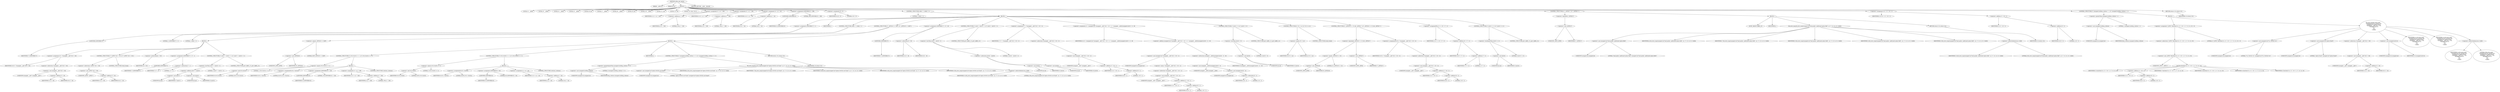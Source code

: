 digraph udhcp_get_option {  
"1000113" [label = "(METHOD,udhcp_get_option)" ]
"1000114" [label = "(PARAM,__int64 a1)" ]
"1000115" [label = "(PARAM,int a2)" ]
"1000116" [label = "(BLOCK,,)" ]
"1000117" [label = "(LOCAL,v2: __int64)" ]
"1000118" [label = "(LOCAL,v3: __int64)" ]
"1000119" [label = "(LOCAL,v4: __int64)" ]
"1000120" [label = "(LOCAL,v5: __int64)" ]
"1000121" [label = "(LOCAL,v6: int)" ]
"1000122" [label = "(LOCAL,v7: __int64)" ]
"1000123" [label = "(LOCAL,v8: __int64)" ]
"1000124" [label = "(LOCAL,v9: int)" ]
"1000125" [label = "(LOCAL,v10: __int64)" ]
"1000126" [label = "(LOCAL,v11: int)" ]
"1000127" [label = "(LOCAL,v12: int)" ]
"1000128" [label = "(LOCAL,v14: char [ 552 ])" ]
"1000129" [label = "(<operator>.assignment,v2 = a1 + 240)" ]
"1000130" [label = "(IDENTIFIER,v2,v2 = a1 + 240)" ]
"1000131" [label = "(<operator>.addition,a1 + 240)" ]
"1000132" [label = "(IDENTIFIER,a1,a1 + 240)" ]
"1000133" [label = "(LITERAL,240,a1 + 240)" ]
"1000134" [label = "(<operator>.assignment,v3 = a1 + 108)" ]
"1000135" [label = "(IDENTIFIER,v3,v3 = a1 + 108)" ]
"1000136" [label = "(<operator>.addition,a1 + 108)" ]
"1000137" [label = "(IDENTIFIER,a1,a1 + 108)" ]
"1000138" [label = "(LITERAL,108,a1 + 108)" ]
"1000139" [label = "(<operator>.assignment,v4 = a1 + 44)" ]
"1000140" [label = "(IDENTIFIER,v4,v4 = a1 + 44)" ]
"1000141" [label = "(<operator>.addition,a1 + 44)" ]
"1000142" [label = "(IDENTIFIER,a1,a1 + 44)" ]
"1000143" [label = "(LITERAL,44,a1 + 44)" ]
"1000144" [label = "(<operator>.assignment,LODWORD(v5) = 388)" ]
"1000145" [label = "(LODWORD,LODWORD(v5))" ]
"1000146" [label = "(IDENTIFIER,v5,LODWORD(v5))" ]
"1000147" [label = "(LITERAL,388,LODWORD(v5) = 388)" ]
"1000148" [label = "(<operator>.assignment,v6 = 0)" ]
"1000149" [label = "(IDENTIFIER,v6,v6 = 0)" ]
"1000150" [label = "(LITERAL,0,v6 = 0)" ]
"1000151" [label = "(CONTROL_STRUCTURE,while ( 1 ),while ( 1 ))" ]
"1000152" [label = "(LITERAL,1,while ( 1 ))" ]
"1000153" [label = "(BLOCK,,)" ]
"1000154" [label = "(<operator>.assignment,LODWORD(v7) = 1)" ]
"1000155" [label = "(LODWORD,LODWORD(v7))" ]
"1000156" [label = "(IDENTIFIER,v7,LODWORD(v7))" ]
"1000157" [label = "(LITERAL,1,LODWORD(v7) = 1)" ]
"1000158" [label = "(IDENTIFIER,L,)" ]
"1000159" [label = "(CONTROL_STRUCTURE,while ( 1 ),while ( 1 ))" ]
"1000160" [label = "(LITERAL,1,while ( 1 ))" ]
"1000161" [label = "(BLOCK,,)" ]
"1000162" [label = "(<operator>.assignment,v9 = *(unsigned __int8 *)(v2 + v8))" ]
"1000163" [label = "(IDENTIFIER,v9,v9 = *(unsigned __int8 *)(v2 + v8))" ]
"1000164" [label = "(<operator>.indirection,*(unsigned __int8 *)(v2 + v8))" ]
"1000165" [label = "(<operator>.cast,(unsigned __int8 *)(v2 + v8))" ]
"1000166" [label = "(UNKNOWN,unsigned __int8 *,unsigned __int8 *)" ]
"1000167" [label = "(<operator>.addition,v2 + v8)" ]
"1000168" [label = "(IDENTIFIER,v2,v2 + v8)" ]
"1000169" [label = "(IDENTIFIER,v8,v2 + v8)" ]
"1000170" [label = "(CONTROL_STRUCTURE,if ( *(_BYTE *)(v2 + v8) ),if ( *(_BYTE *)(v2 + v8) ))" ]
"1000171" [label = "(<operator>.indirection,*(_BYTE *)(v2 + v8))" ]
"1000172" [label = "(<operator>.cast,(_BYTE *)(v2 + v8))" ]
"1000173" [label = "(UNKNOWN,_BYTE *,_BYTE *)" ]
"1000174" [label = "(<operator>.addition,v2 + v8)" ]
"1000175" [label = "(IDENTIFIER,v2,v2 + v8)" ]
"1000176" [label = "(IDENTIFIER,v8,v2 + v8)" ]
"1000177" [label = "(CONTROL_STRUCTURE,break;,break;)" ]
"1000178" [label = "(<operator>.preIncrement,++v8)" ]
"1000179" [label = "(IDENTIFIER,v8,++v8)" ]
"1000180" [label = "(<operator>.assignment,LODWORD(v7) = v7 - 1)" ]
"1000181" [label = "(LODWORD,LODWORD(v7))" ]
"1000182" [label = "(IDENTIFIER,v7,LODWORD(v7))" ]
"1000183" [label = "(<operator>.subtraction,v7 - 1)" ]
"1000184" [label = "(IDENTIFIER,v7,v7 - 1)" ]
"1000185" [label = "(LITERAL,1,v7 - 1)" ]
"1000186" [label = "(CONTROL_STRUCTURE,if ( (int)v7 + (int)v5 < 2 ),if ( (int)v7 + (int)v5 < 2 ))" ]
"1000187" [label = "(<operator>.lessThan,(int)v7 + (int)v5 < 2)" ]
"1000188" [label = "(<operator>.addition,(int)v7 + (int)v5)" ]
"1000189" [label = "(<operator>.cast,(int)v7)" ]
"1000190" [label = "(UNKNOWN,int,int)" ]
"1000191" [label = "(IDENTIFIER,v7,(int)v7)" ]
"1000192" [label = "(<operator>.cast,(int)v5)" ]
"1000193" [label = "(UNKNOWN,int,int)" ]
"1000194" [label = "(IDENTIFIER,v5,(int)v5)" ]
"1000195" [label = "(LITERAL,2,(int)v7 + (int)v5 < 2)" ]
"1000196" [label = "(CONTROL_STRUCTURE,goto LABEL_22;,goto LABEL_22;)" ]
"1000197" [label = "(CONTROL_STRUCTURE,if ( (_BYTE)v9 == 0xFF ),if ( (_BYTE)v9 == 0xFF ))" ]
"1000198" [label = "(<operator>.equals,(_BYTE)v9 == 0xFF)" ]
"1000199" [label = "(<operator>.cast,(_BYTE)v9)" ]
"1000200" [label = "(UNKNOWN,_BYTE,_BYTE)" ]
"1000201" [label = "(IDENTIFIER,v9,(_BYTE)v9)" ]
"1000202" [label = "(LITERAL,0xFF,(_BYTE)v9 == 0xFF)" ]
"1000203" [label = "(BLOCK,,)" ]
"1000204" [label = "(CONTROL_STRUCTURE,if ( (v6 & 0x101) == 1 ),if ( (v6 & 0x101) == 1 ))" ]
"1000205" [label = "(<operator>.equals,(v6 & 0x101) == 1)" ]
"1000206" [label = "(<operator>.and,v6 & 0x101)" ]
"1000207" [label = "(IDENTIFIER,v6,v6 & 0x101)" ]
"1000208" [label = "(LITERAL,0x101,v6 & 0x101)" ]
"1000209" [label = "(LITERAL,1,(v6 & 0x101) == 1)" ]
"1000210" [label = "(BLOCK,,)" ]
"1000211" [label = "(<operators>.assignmentOr,v6 |= 0x101u)" ]
"1000212" [label = "(IDENTIFIER,v6,v6 |= 0x101u)" ]
"1000213" [label = "(LITERAL,0x101u,v6 |= 0x101u)" ]
"1000214" [label = "(<operator>.assignment,LODWORD(v5) = 128)" ]
"1000215" [label = "(LODWORD,LODWORD(v5))" ]
"1000216" [label = "(IDENTIFIER,v5,LODWORD(v5))" ]
"1000217" [label = "(LITERAL,128,LODWORD(v5) = 128)" ]
"1000218" [label = "(<operator>.assignment,v2 = a1 + 108)" ]
"1000219" [label = "(IDENTIFIER,v2,v2 = a1 + 108)" ]
"1000220" [label = "(<operator>.addition,a1 + 108)" ]
"1000221" [label = "(IDENTIFIER,a1,a1 + 108)" ]
"1000222" [label = "(LITERAL,108,a1 + 108)" ]
"1000223" [label = "(CONTROL_STRUCTURE,continue;,continue;)" ]
"1000224" [label = "(CONTROL_STRUCTURE,if ( (v6 & 0x202) == 2 ),if ( (v6 & 0x202) == 2 ))" ]
"1000225" [label = "(<operator>.equals,(v6 & 0x202) == 2)" ]
"1000226" [label = "(<operator>.and,v6 & 0x202)" ]
"1000227" [label = "(IDENTIFIER,v6,v6 & 0x202)" ]
"1000228" [label = "(LITERAL,0x202,v6 & 0x202)" ]
"1000229" [label = "(LITERAL,2,(v6 & 0x202) == 2)" ]
"1000230" [label = "(BLOCK,,)" ]
"1000231" [label = "(<operators>.assignmentOr,v6 |= 0x202u)" ]
"1000232" [label = "(IDENTIFIER,v6,v6 |= 0x202u)" ]
"1000233" [label = "(LITERAL,0x202u,v6 |= 0x202u)" ]
"1000234" [label = "(<operator>.assignment,LODWORD(v5) = 64)" ]
"1000235" [label = "(LODWORD,LODWORD(v5))" ]
"1000236" [label = "(IDENTIFIER,v5,LODWORD(v5))" ]
"1000237" [label = "(LITERAL,64,LODWORD(v5) = 64)" ]
"1000238" [label = "(<operator>.assignment,v2 = a1 + 44)" ]
"1000239" [label = "(IDENTIFIER,v2,v2 = a1 + 44)" ]
"1000240" [label = "(<operator>.addition,a1 + 44)" ]
"1000241" [label = "(IDENTIFIER,a1,a1 + 44)" ]
"1000242" [label = "(LITERAL,44,a1 + 44)" ]
"1000243" [label = "(CONTROL_STRUCTURE,continue;,continue;)" ]
"1000244" [label = "(IDENTIFIER,L,)" ]
"1000245" [label = "(CONTROL_STRUCTURE,if ( (unsigned int)dhcp_verbose >= 3 ),if ( (unsigned int)dhcp_verbose >= 3 ))" ]
"1000246" [label = "(<operator>.greaterEqualsThan,(unsigned int)dhcp_verbose >= 3)" ]
"1000247" [label = "(<operator>.cast,(unsigned int)dhcp_verbose)" ]
"1000248" [label = "(UNKNOWN,unsigned int,unsigned int)" ]
"1000249" [label = "(IDENTIFIER,dhcp_verbose,(unsigned int)dhcp_verbose)" ]
"1000250" [label = "(LITERAL,3,(unsigned int)dhcp_verbose >= 3)" ]
"1000251" [label = "(bb_error_msg,bb_error_msg((unsigned int)\"option 0x%02x not found\", a2, v7, v5, v4, v3, v14[0]))" ]
"1000252" [label = "(<operator>.cast,(unsigned int)\"option 0x%02x not found\")" ]
"1000253" [label = "(UNKNOWN,unsigned int,unsigned int)" ]
"1000254" [label = "(LITERAL,\"option 0x%02x not found\",(unsigned int)\"option 0x%02x not found\")" ]
"1000255" [label = "(IDENTIFIER,a2,bb_error_msg((unsigned int)\"option 0x%02x not found\", a2, v7, v5, v4, v3, v14[0]))" ]
"1000256" [label = "(IDENTIFIER,v7,bb_error_msg((unsigned int)\"option 0x%02x not found\", a2, v7, v5, v4, v3, v14[0]))" ]
"1000257" [label = "(IDENTIFIER,v5,bb_error_msg((unsigned int)\"option 0x%02x not found\", a2, v7, v5, v4, v3, v14[0]))" ]
"1000258" [label = "(IDENTIFIER,v4,bb_error_msg((unsigned int)\"option 0x%02x not found\", a2, v7, v5, v4, v3, v14[0]))" ]
"1000259" [label = "(IDENTIFIER,v3,bb_error_msg((unsigned int)\"option 0x%02x not found\", a2, v7, v5, v4, v3, v14[0]))" ]
"1000260" [label = "(<operator>.indirectIndexAccess,v14[0])" ]
"1000261" [label = "(IDENTIFIER,v14,bb_error_msg((unsigned int)\"option 0x%02x not found\", a2, v7, v5, v4, v3, v14[0]))" ]
"1000262" [label = "(LITERAL,0,bb_error_msg((unsigned int)\"option 0x%02x not found\", a2, v7, v5, v4, v3, v14[0]))" ]
"1000263" [label = "(RETURN,return v10;,return v10;)" ]
"1000264" [label = "(IDENTIFIER,v10,return v10;)" ]
"1000265" [label = "(<operator>.assignment,LODWORD(v7) = v5 - v8)" ]
"1000266" [label = "(LODWORD,LODWORD(v7))" ]
"1000267" [label = "(IDENTIFIER,v7,LODWORD(v7))" ]
"1000268" [label = "(<operator>.subtraction,v5 - v8)" ]
"1000269" [label = "(IDENTIFIER,v5,v5 - v8)" ]
"1000270" [label = "(IDENTIFIER,v8,v5 - v8)" ]
"1000271" [label = "(CONTROL_STRUCTURE,if ( (int)v5 - (int)v8 < 2 ),if ( (int)v5 - (int)v8 < 2 ))" ]
"1000272" [label = "(<operator>.lessThan,(int)v5 - (int)v8 < 2)" ]
"1000273" [label = "(<operator>.subtraction,(int)v5 - (int)v8)" ]
"1000274" [label = "(<operator>.cast,(int)v5)" ]
"1000275" [label = "(UNKNOWN,int,int)" ]
"1000276" [label = "(IDENTIFIER,v5,(int)v5)" ]
"1000277" [label = "(<operator>.cast,(int)v8)" ]
"1000278" [label = "(UNKNOWN,int,int)" ]
"1000279" [label = "(IDENTIFIER,v8,(int)v8)" ]
"1000280" [label = "(LITERAL,2,(int)v5 - (int)v8 < 2)" ]
"1000281" [label = "(CONTROL_STRUCTURE,goto LABEL_22;,goto LABEL_22;)" ]
"1000282" [label = "(<operator>.assignment,v7 = *(unsigned __int8 *)(v2 + v8 + 1))" ]
"1000283" [label = "(IDENTIFIER,v7,v7 = *(unsigned __int8 *)(v2 + v8 + 1))" ]
"1000284" [label = "(<operator>.indirection,*(unsigned __int8 *)(v2 + v8 + 1))" ]
"1000285" [label = "(<operator>.cast,(unsigned __int8 *)(v2 + v8 + 1))" ]
"1000286" [label = "(UNKNOWN,unsigned __int8 *,unsigned __int8 *)" ]
"1000287" [label = "(<operator>.addition,v2 + v8 + 1)" ]
"1000288" [label = "(IDENTIFIER,v2,v2 + v8 + 1)" ]
"1000289" [label = "(<operator>.addition,v8 + 1)" ]
"1000290" [label = "(IDENTIFIER,v8,v8 + 1)" ]
"1000291" [label = "(LITERAL,1,v8 + 1)" ]
"1000292" [label = "(<operator>.assignment,v5 = (unsigned int)-*(unsigned __int8 *)(v2 + v8 + 1) + (unsigned __int64)(unsigned int)(v5 - 2) - v8)" ]
"1000293" [label = "(IDENTIFIER,v5,v5 = (unsigned int)-*(unsigned __int8 *)(v2 + v8 + 1) + (unsigned __int64)(unsigned int)(v5 - 2) - v8)" ]
"1000294" [label = "(<operator>.addition,(unsigned int)-*(unsigned __int8 *)(v2 + v8 + 1) + (unsigned __int64)(unsigned int)(v5 - 2) - v8)" ]
"1000295" [label = "(<operator>.cast,(unsigned int)-*(unsigned __int8 *)(v2 + v8 + 1))" ]
"1000296" [label = "(UNKNOWN,unsigned int,unsigned int)" ]
"1000297" [label = "(<operator>.minus,-*(unsigned __int8 *)(v2 + v8 + 1))" ]
"1000298" [label = "(<operator>.indirection,*(unsigned __int8 *)(v2 + v8 + 1))" ]
"1000299" [label = "(<operator>.cast,(unsigned __int8 *)(v2 + v8 + 1))" ]
"1000300" [label = "(UNKNOWN,unsigned __int8 *,unsigned __int8 *)" ]
"1000301" [label = "(<operator>.addition,v2 + v8 + 1)" ]
"1000302" [label = "(IDENTIFIER,v2,v2 + v8 + 1)" ]
"1000303" [label = "(<operator>.addition,v8 + 1)" ]
"1000304" [label = "(IDENTIFIER,v8,v8 + 1)" ]
"1000305" [label = "(LITERAL,1,v8 + 1)" ]
"1000306" [label = "(<operator>.subtraction,(unsigned __int64)(unsigned int)(v5 - 2) - v8)" ]
"1000307" [label = "(<operator>.cast,(unsigned __int64)(unsigned int)(v5 - 2))" ]
"1000308" [label = "(UNKNOWN,unsigned __int64,unsigned __int64)" ]
"1000309" [label = "(<operator>.cast,(unsigned int)(v5 - 2))" ]
"1000310" [label = "(UNKNOWN,unsigned int,unsigned int)" ]
"1000311" [label = "(<operator>.subtraction,v5 - 2)" ]
"1000312" [label = "(IDENTIFIER,v5,v5 - 2)" ]
"1000313" [label = "(LITERAL,2,v5 - 2)" ]
"1000314" [label = "(IDENTIFIER,v8,(unsigned __int64)(unsigned int)(v5 - 2) - v8)" ]
"1000315" [label = "(CONTROL_STRUCTURE,if ( (int)v5 < 0 ),if ( (int)v5 < 0 ))" ]
"1000316" [label = "(<operator>.lessThan,(int)v5 < 0)" ]
"1000317" [label = "(<operator>.cast,(int)v5)" ]
"1000318" [label = "(UNKNOWN,int,int)" ]
"1000319" [label = "(IDENTIFIER,v5,(int)v5)" ]
"1000320" [label = "(LITERAL,0,(int)v5 < 0)" ]
"1000321" [label = "(CONTROL_STRUCTURE,goto LABEL_22;,goto LABEL_22;)" ]
"1000322" [label = "(CONTROL_STRUCTURE,if ( v9 == a2 ),if ( v9 == a2 ))" ]
"1000323" [label = "(<operator>.equals,v9 == a2)" ]
"1000324" [label = "(IDENTIFIER,v9,v9 == a2)" ]
"1000325" [label = "(IDENTIFIER,a2,v9 == a2)" ]
"1000326" [label = "(CONTROL_STRUCTURE,break;,break;)" ]
"1000327" [label = "(CONTROL_STRUCTURE,if ( (_BYTE)v9 == 52 && (_BYTE)v7 ),if ( (_BYTE)v9 == 52 && (_BYTE)v7 ))" ]
"1000328" [label = "(<operator>.logicalAnd,(_BYTE)v9 == 52 && (_BYTE)v7)" ]
"1000329" [label = "(<operator>.equals,(_BYTE)v9 == 52)" ]
"1000330" [label = "(<operator>.cast,(_BYTE)v9)" ]
"1000331" [label = "(UNKNOWN,_BYTE,_BYTE)" ]
"1000332" [label = "(IDENTIFIER,v9,(_BYTE)v9)" ]
"1000333" [label = "(LITERAL,52,(_BYTE)v9 == 52)" ]
"1000334" [label = "(<operator>.cast,(_BYTE)v7)" ]
"1000335" [label = "(UNKNOWN,_BYTE,_BYTE)" ]
"1000336" [label = "(IDENTIFIER,v7,(_BYTE)v7)" ]
"1000337" [label = "(<operators>.assignmentOr,v6 |= *(unsigned __int8 *)(v2 + v8 + 2))" ]
"1000338" [label = "(IDENTIFIER,v6,v6 |= *(unsigned __int8 *)(v2 + v8 + 2))" ]
"1000339" [label = "(<operator>.indirection,*(unsigned __int8 *)(v2 + v8 + 2))" ]
"1000340" [label = "(<operator>.cast,(unsigned __int8 *)(v2 + v8 + 2))" ]
"1000341" [label = "(UNKNOWN,unsigned __int8 *,unsigned __int8 *)" ]
"1000342" [label = "(<operator>.addition,v2 + v8 + 2)" ]
"1000343" [label = "(IDENTIFIER,v2,v2 + v8 + 2)" ]
"1000344" [label = "(<operator>.addition,v8 + 2)" ]
"1000345" [label = "(IDENTIFIER,v8,v8 + 2)" ]
"1000346" [label = "(LITERAL,2,v8 + 2)" ]
"1000347" [label = "(<operator>.assignmentPlus,v2 += v8 + v7 + 2)" ]
"1000348" [label = "(IDENTIFIER,v2,v2 += v8 + v7 + 2)" ]
"1000349" [label = "(<operator>.addition,v8 + v7 + 2)" ]
"1000350" [label = "(IDENTIFIER,v8,v8 + v7 + 2)" ]
"1000351" [label = "(<operator>.addition,v7 + 2)" ]
"1000352" [label = "(IDENTIFIER,v7,v7 + 2)" ]
"1000353" [label = "(LITERAL,2,v7 + 2)" ]
"1000354" [label = "(CONTROL_STRUCTURE,if ( (int)v5 <= 0 ),if ( (int)v5 <= 0 ))" ]
"1000355" [label = "(<operator>.lessEqualsThan,(int)v5 <= 0)" ]
"1000356" [label = "(<operator>.cast,(int)v5)" ]
"1000357" [label = "(UNKNOWN,int,int)" ]
"1000358" [label = "(IDENTIFIER,v5,(int)v5)" ]
"1000359" [label = "(LITERAL,0,(int)v5 <= 0)" ]
"1000360" [label = "(CONTROL_STRUCTURE,goto LABEL_22;,goto LABEL_22;)" ]
"1000361" [label = "(CONTROL_STRUCTURE,if ( !(_BYTE)v7 ),if ( !(_BYTE)v7 ))" ]
"1000362" [label = "(<operator>.logicalNot,!(_BYTE)v7)" ]
"1000363" [label = "(<operator>.cast,(_BYTE)v7)" ]
"1000364" [label = "(UNKNOWN,_BYTE,_BYTE)" ]
"1000365" [label = "(IDENTIFIER,v7,(_BYTE)v7)" ]
"1000366" [label = "(BLOCK,,)" ]
"1000367" [label = "(JUMP_TARGET,LABEL_22)" ]
"1000368" [label = "(IDENTIFIER,L,)" ]
"1000369" [label = "(bb_error_msg,bb_error_msg((unsigned int)\"bad packet, malformed option field\", a2, v7, v5, v4, v3, v14[0]))" ]
"1000370" [label = "(<operator>.cast,(unsigned int)\"bad packet, malformed option field\")" ]
"1000371" [label = "(UNKNOWN,unsigned int,unsigned int)" ]
"1000372" [label = "(LITERAL,\"bad packet, malformed option field\",(unsigned int)\"bad packet, malformed option field\")" ]
"1000373" [label = "(IDENTIFIER,a2,bb_error_msg((unsigned int)\"bad packet, malformed option field\", a2, v7, v5, v4, v3, v14[0]))" ]
"1000374" [label = "(IDENTIFIER,v7,bb_error_msg((unsigned int)\"bad packet, malformed option field\", a2, v7, v5, v4, v3, v14[0]))" ]
"1000375" [label = "(IDENTIFIER,v5,bb_error_msg((unsigned int)\"bad packet, malformed option field\", a2, v7, v5, v4, v3, v14[0]))" ]
"1000376" [label = "(IDENTIFIER,v4,bb_error_msg((unsigned int)\"bad packet, malformed option field\", a2, v7, v5, v4, v3, v14[0]))" ]
"1000377" [label = "(IDENTIFIER,v3,bb_error_msg((unsigned int)\"bad packet, malformed option field\", a2, v7, v5, v4, v3, v14[0]))" ]
"1000378" [label = "(<operator>.indirectIndexAccess,v14[0])" ]
"1000379" [label = "(IDENTIFIER,v14,bb_error_msg((unsigned int)\"bad packet, malformed option field\", a2, v7, v5, v4, v3, v14[0]))" ]
"1000380" [label = "(LITERAL,0,bb_error_msg((unsigned int)\"bad packet, malformed option field\", a2, v7, v5, v4, v3, v14[0]))" ]
"1000381" [label = "(RETURN,return v10;,return v10;)" ]
"1000382" [label = "(IDENTIFIER,v10,return v10;)" ]
"1000383" [label = "(<operator>.assignment,v10 = v2 + v8 + 2)" ]
"1000384" [label = "(IDENTIFIER,v10,v10 = v2 + v8 + 2)" ]
"1000385" [label = "(<operator>.addition,v2 + v8 + 2)" ]
"1000386" [label = "(IDENTIFIER,v2,v2 + v8 + 2)" ]
"1000387" [label = "(<operator>.addition,v8 + 2)" ]
"1000388" [label = "(IDENTIFIER,v8,v8 + 2)" ]
"1000389" [label = "(LITERAL,2,v8 + 2)" ]
"1000390" [label = "(CONTROL_STRUCTURE,if ( (unsigned int)dhcp_verbose > 1 ),if ( (unsigned int)dhcp_verbose > 1 ))" ]
"1000391" [label = "(<operator>.greaterThan,(unsigned int)dhcp_verbose > 1)" ]
"1000392" [label = "(<operator>.cast,(unsigned int)dhcp_verbose)" ]
"1000393" [label = "(UNKNOWN,unsigned int,unsigned int)" ]
"1000394" [label = "(IDENTIFIER,dhcp_verbose,(unsigned int)dhcp_verbose)" ]
"1000395" [label = "(LITERAL,1,(unsigned int)dhcp_verbose > 1)" ]
"1000396" [label = "(BLOCK,,)" ]
"1000397" [label = "(<operator>.assignment,*(_BYTE *)bin2hex(v14, v2 + v8 + 2, v7, v5, v4, v3) = 0)" ]
"1000398" [label = "(<operator>.indirection,*(_BYTE *)bin2hex(v14, v2 + v8 + 2, v7, v5, v4, v3))" ]
"1000399" [label = "(<operator>.cast,(_BYTE *)bin2hex(v14, v2 + v8 + 2, v7, v5, v4, v3))" ]
"1000400" [label = "(UNKNOWN,_BYTE *,_BYTE *)" ]
"1000401" [label = "(bin2hex,bin2hex(v14, v2 + v8 + 2, v7, v5, v4, v3))" ]
"1000402" [label = "(IDENTIFIER,v14,bin2hex(v14, v2 + v8 + 2, v7, v5, v4, v3))" ]
"1000403" [label = "(<operator>.addition,v2 + v8 + 2)" ]
"1000404" [label = "(IDENTIFIER,v2,v2 + v8 + 2)" ]
"1000405" [label = "(<operator>.addition,v8 + 2)" ]
"1000406" [label = "(IDENTIFIER,v8,v8 + 2)" ]
"1000407" [label = "(LITERAL,2,v8 + 2)" ]
"1000408" [label = "(IDENTIFIER,v7,bin2hex(v14, v2 + v8 + 2, v7, v5, v4, v3))" ]
"1000409" [label = "(IDENTIFIER,v5,bin2hex(v14, v2 + v8 + 2, v7, v5, v4, v3))" ]
"1000410" [label = "(IDENTIFIER,v4,bin2hex(v14, v2 + v8 + 2, v7, v5, v4, v3))" ]
"1000411" [label = "(IDENTIFIER,v3,bin2hex(v14, v2 + v8 + 2, v7, v5, v4, v3))" ]
"1000412" [label = "(LITERAL,0,*(_BYTE *)bin2hex(v14, v2 + v8 + 2, v7, v5, v4, v3) = 0)" ]
"1000413" [label = "(bb_error_msg,bb_error_msg(\n      (unsigned int)\"%s: 0x%02x %s\",\n      (unsigned int)\"option found\",\n      *(unsigned __int8 *)(v2 + v8),\n      (unsigned int)v14,\n      v11,\n      v12,\n      v14[0]))" ]
"1000414" [label = "(<operator>.cast,(unsigned int)\"%s: 0x%02x %s\")" ]
"1000415" [label = "(UNKNOWN,unsigned int,unsigned int)" ]
"1000416" [label = "(LITERAL,\"%s: 0x%02x %s\",(unsigned int)\"%s: 0x%02x %s\")" ]
"1000417" [label = "(<operator>.cast,(unsigned int)\"option found\")" ]
"1000418" [label = "(UNKNOWN,unsigned int,unsigned int)" ]
"1000419" [label = "(LITERAL,\"option found\",(unsigned int)\"option found\")" ]
"1000420" [label = "(<operator>.indirection,*(unsigned __int8 *)(v2 + v8))" ]
"1000421" [label = "(<operator>.cast,(unsigned __int8 *)(v2 + v8))" ]
"1000422" [label = "(UNKNOWN,unsigned __int8 *,unsigned __int8 *)" ]
"1000423" [label = "(<operator>.addition,v2 + v8)" ]
"1000424" [label = "(IDENTIFIER,v2,v2 + v8)" ]
"1000425" [label = "(IDENTIFIER,v8,v2 + v8)" ]
"1000426" [label = "(<operator>.cast,(unsigned int)v14)" ]
"1000427" [label = "(UNKNOWN,unsigned int,unsigned int)" ]
"1000428" [label = "(IDENTIFIER,v14,(unsigned int)v14)" ]
"1000429" [label = "(IDENTIFIER,v11,bb_error_msg(\n      (unsigned int)\"%s: 0x%02x %s\",\n      (unsigned int)\"option found\",\n      *(unsigned __int8 *)(v2 + v8),\n      (unsigned int)v14,\n      v11,\n      v12,\n      v14[0]))" ]
"1000430" [label = "(IDENTIFIER,v12,bb_error_msg(\n      (unsigned int)\"%s: 0x%02x %s\",\n      (unsigned int)\"option found\",\n      *(unsigned __int8 *)(v2 + v8),\n      (unsigned int)v14,\n      v11,\n      v12,\n      v14[0]))" ]
"1000431" [label = "(<operator>.indirectIndexAccess,v14[0])" ]
"1000432" [label = "(IDENTIFIER,v14,bb_error_msg(\n      (unsigned int)\"%s: 0x%02x %s\",\n      (unsigned int)\"option found\",\n      *(unsigned __int8 *)(v2 + v8),\n      (unsigned int)v14,\n      v11,\n      v12,\n      v14[0]))" ]
"1000433" [label = "(LITERAL,0,bb_error_msg(\n      (unsigned int)\"%s: 0x%02x %s\",\n      (unsigned int)\"option found\",\n      *(unsigned __int8 *)(v2 + v8),\n      (unsigned int)v14,\n      v11,\n      v12,\n      v14[0]))" ]
"1000434" [label = "(RETURN,return v10;,return v10;)" ]
"1000435" [label = "(IDENTIFIER,v10,return v10;)" ]
"1000436" [label = "(METHOD_RETURN,__int64 __fastcall)" ]
  "1000113" -> "1000114" 
  "1000113" -> "1000115" 
  "1000113" -> "1000116" 
  "1000113" -> "1000436" 
  "1000116" -> "1000117" 
  "1000116" -> "1000118" 
  "1000116" -> "1000119" 
  "1000116" -> "1000120" 
  "1000116" -> "1000121" 
  "1000116" -> "1000122" 
  "1000116" -> "1000123" 
  "1000116" -> "1000124" 
  "1000116" -> "1000125" 
  "1000116" -> "1000126" 
  "1000116" -> "1000127" 
  "1000116" -> "1000128" 
  "1000116" -> "1000129" 
  "1000116" -> "1000134" 
  "1000116" -> "1000139" 
  "1000116" -> "1000144" 
  "1000116" -> "1000148" 
  "1000116" -> "1000151" 
  "1000116" -> "1000361" 
  "1000116" -> "1000383" 
  "1000116" -> "1000390" 
  "1000116" -> "1000434" 
  "1000129" -> "1000130" 
  "1000129" -> "1000131" 
  "1000131" -> "1000132" 
  "1000131" -> "1000133" 
  "1000134" -> "1000135" 
  "1000134" -> "1000136" 
  "1000136" -> "1000137" 
  "1000136" -> "1000138" 
  "1000139" -> "1000140" 
  "1000139" -> "1000141" 
  "1000141" -> "1000142" 
  "1000141" -> "1000143" 
  "1000144" -> "1000145" 
  "1000144" -> "1000147" 
  "1000145" -> "1000146" 
  "1000148" -> "1000149" 
  "1000148" -> "1000150" 
  "1000151" -> "1000152" 
  "1000151" -> "1000153" 
  "1000153" -> "1000154" 
  "1000153" -> "1000158" 
  "1000153" -> "1000159" 
  "1000153" -> "1000197" 
  "1000153" -> "1000265" 
  "1000153" -> "1000271" 
  "1000153" -> "1000282" 
  "1000153" -> "1000292" 
  "1000153" -> "1000315" 
  "1000153" -> "1000322" 
  "1000153" -> "1000327" 
  "1000153" -> "1000347" 
  "1000153" -> "1000354" 
  "1000154" -> "1000155" 
  "1000154" -> "1000157" 
  "1000155" -> "1000156" 
  "1000159" -> "1000160" 
  "1000159" -> "1000161" 
  "1000161" -> "1000162" 
  "1000161" -> "1000170" 
  "1000161" -> "1000178" 
  "1000161" -> "1000180" 
  "1000161" -> "1000186" 
  "1000162" -> "1000163" 
  "1000162" -> "1000164" 
  "1000164" -> "1000165" 
  "1000165" -> "1000166" 
  "1000165" -> "1000167" 
  "1000167" -> "1000168" 
  "1000167" -> "1000169" 
  "1000170" -> "1000171" 
  "1000170" -> "1000177" 
  "1000171" -> "1000172" 
  "1000172" -> "1000173" 
  "1000172" -> "1000174" 
  "1000174" -> "1000175" 
  "1000174" -> "1000176" 
  "1000178" -> "1000179" 
  "1000180" -> "1000181" 
  "1000180" -> "1000183" 
  "1000181" -> "1000182" 
  "1000183" -> "1000184" 
  "1000183" -> "1000185" 
  "1000186" -> "1000187" 
  "1000186" -> "1000196" 
  "1000187" -> "1000188" 
  "1000187" -> "1000195" 
  "1000188" -> "1000189" 
  "1000188" -> "1000192" 
  "1000189" -> "1000190" 
  "1000189" -> "1000191" 
  "1000192" -> "1000193" 
  "1000192" -> "1000194" 
  "1000197" -> "1000198" 
  "1000197" -> "1000203" 
  "1000198" -> "1000199" 
  "1000198" -> "1000202" 
  "1000199" -> "1000200" 
  "1000199" -> "1000201" 
  "1000203" -> "1000204" 
  "1000203" -> "1000224" 
  "1000203" -> "1000244" 
  "1000203" -> "1000245" 
  "1000203" -> "1000263" 
  "1000204" -> "1000205" 
  "1000204" -> "1000210" 
  "1000205" -> "1000206" 
  "1000205" -> "1000209" 
  "1000206" -> "1000207" 
  "1000206" -> "1000208" 
  "1000210" -> "1000211" 
  "1000210" -> "1000214" 
  "1000210" -> "1000218" 
  "1000210" -> "1000223" 
  "1000211" -> "1000212" 
  "1000211" -> "1000213" 
  "1000214" -> "1000215" 
  "1000214" -> "1000217" 
  "1000215" -> "1000216" 
  "1000218" -> "1000219" 
  "1000218" -> "1000220" 
  "1000220" -> "1000221" 
  "1000220" -> "1000222" 
  "1000224" -> "1000225" 
  "1000224" -> "1000230" 
  "1000225" -> "1000226" 
  "1000225" -> "1000229" 
  "1000226" -> "1000227" 
  "1000226" -> "1000228" 
  "1000230" -> "1000231" 
  "1000230" -> "1000234" 
  "1000230" -> "1000238" 
  "1000230" -> "1000243" 
  "1000231" -> "1000232" 
  "1000231" -> "1000233" 
  "1000234" -> "1000235" 
  "1000234" -> "1000237" 
  "1000235" -> "1000236" 
  "1000238" -> "1000239" 
  "1000238" -> "1000240" 
  "1000240" -> "1000241" 
  "1000240" -> "1000242" 
  "1000245" -> "1000246" 
  "1000245" -> "1000251" 
  "1000246" -> "1000247" 
  "1000246" -> "1000250" 
  "1000247" -> "1000248" 
  "1000247" -> "1000249" 
  "1000251" -> "1000252" 
  "1000251" -> "1000255" 
  "1000251" -> "1000256" 
  "1000251" -> "1000257" 
  "1000251" -> "1000258" 
  "1000251" -> "1000259" 
  "1000251" -> "1000260" 
  "1000252" -> "1000253" 
  "1000252" -> "1000254" 
  "1000260" -> "1000261" 
  "1000260" -> "1000262" 
  "1000263" -> "1000264" 
  "1000265" -> "1000266" 
  "1000265" -> "1000268" 
  "1000266" -> "1000267" 
  "1000268" -> "1000269" 
  "1000268" -> "1000270" 
  "1000271" -> "1000272" 
  "1000271" -> "1000281" 
  "1000272" -> "1000273" 
  "1000272" -> "1000280" 
  "1000273" -> "1000274" 
  "1000273" -> "1000277" 
  "1000274" -> "1000275" 
  "1000274" -> "1000276" 
  "1000277" -> "1000278" 
  "1000277" -> "1000279" 
  "1000282" -> "1000283" 
  "1000282" -> "1000284" 
  "1000284" -> "1000285" 
  "1000285" -> "1000286" 
  "1000285" -> "1000287" 
  "1000287" -> "1000288" 
  "1000287" -> "1000289" 
  "1000289" -> "1000290" 
  "1000289" -> "1000291" 
  "1000292" -> "1000293" 
  "1000292" -> "1000294" 
  "1000294" -> "1000295" 
  "1000294" -> "1000306" 
  "1000295" -> "1000296" 
  "1000295" -> "1000297" 
  "1000297" -> "1000298" 
  "1000298" -> "1000299" 
  "1000299" -> "1000300" 
  "1000299" -> "1000301" 
  "1000301" -> "1000302" 
  "1000301" -> "1000303" 
  "1000303" -> "1000304" 
  "1000303" -> "1000305" 
  "1000306" -> "1000307" 
  "1000306" -> "1000314" 
  "1000307" -> "1000308" 
  "1000307" -> "1000309" 
  "1000309" -> "1000310" 
  "1000309" -> "1000311" 
  "1000311" -> "1000312" 
  "1000311" -> "1000313" 
  "1000315" -> "1000316" 
  "1000315" -> "1000321" 
  "1000316" -> "1000317" 
  "1000316" -> "1000320" 
  "1000317" -> "1000318" 
  "1000317" -> "1000319" 
  "1000322" -> "1000323" 
  "1000322" -> "1000326" 
  "1000323" -> "1000324" 
  "1000323" -> "1000325" 
  "1000327" -> "1000328" 
  "1000327" -> "1000337" 
  "1000328" -> "1000329" 
  "1000328" -> "1000334" 
  "1000329" -> "1000330" 
  "1000329" -> "1000333" 
  "1000330" -> "1000331" 
  "1000330" -> "1000332" 
  "1000334" -> "1000335" 
  "1000334" -> "1000336" 
  "1000337" -> "1000338" 
  "1000337" -> "1000339" 
  "1000339" -> "1000340" 
  "1000340" -> "1000341" 
  "1000340" -> "1000342" 
  "1000342" -> "1000343" 
  "1000342" -> "1000344" 
  "1000344" -> "1000345" 
  "1000344" -> "1000346" 
  "1000347" -> "1000348" 
  "1000347" -> "1000349" 
  "1000349" -> "1000350" 
  "1000349" -> "1000351" 
  "1000351" -> "1000352" 
  "1000351" -> "1000353" 
  "1000354" -> "1000355" 
  "1000354" -> "1000360" 
  "1000355" -> "1000356" 
  "1000355" -> "1000359" 
  "1000356" -> "1000357" 
  "1000356" -> "1000358" 
  "1000361" -> "1000362" 
  "1000361" -> "1000366" 
  "1000362" -> "1000363" 
  "1000363" -> "1000364" 
  "1000363" -> "1000365" 
  "1000366" -> "1000367" 
  "1000366" -> "1000368" 
  "1000366" -> "1000369" 
  "1000366" -> "1000381" 
  "1000369" -> "1000370" 
  "1000369" -> "1000373" 
  "1000369" -> "1000374" 
  "1000369" -> "1000375" 
  "1000369" -> "1000376" 
  "1000369" -> "1000377" 
  "1000369" -> "1000378" 
  "1000370" -> "1000371" 
  "1000370" -> "1000372" 
  "1000378" -> "1000379" 
  "1000378" -> "1000380" 
  "1000381" -> "1000382" 
  "1000383" -> "1000384" 
  "1000383" -> "1000385" 
  "1000385" -> "1000386" 
  "1000385" -> "1000387" 
  "1000387" -> "1000388" 
  "1000387" -> "1000389" 
  "1000390" -> "1000391" 
  "1000390" -> "1000396" 
  "1000391" -> "1000392" 
  "1000391" -> "1000395" 
  "1000392" -> "1000393" 
  "1000392" -> "1000394" 
  "1000396" -> "1000397" 
  "1000396" -> "1000413" 
  "1000397" -> "1000398" 
  "1000397" -> "1000412" 
  "1000398" -> "1000399" 
  "1000399" -> "1000400" 
  "1000399" -> "1000401" 
  "1000401" -> "1000402" 
  "1000401" -> "1000403" 
  "1000401" -> "1000408" 
  "1000401" -> "1000409" 
  "1000401" -> "1000410" 
  "1000401" -> "1000411" 
  "1000403" -> "1000404" 
  "1000403" -> "1000405" 
  "1000405" -> "1000406" 
  "1000405" -> "1000407" 
  "1000413" -> "1000414" 
  "1000413" -> "1000417" 
  "1000413" -> "1000420" 
  "1000413" -> "1000426" 
  "1000413" -> "1000429" 
  "1000413" -> "1000430" 
  "1000413" -> "1000431" 
  "1000414" -> "1000415" 
  "1000414" -> "1000416" 
  "1000417" -> "1000418" 
  "1000417" -> "1000419" 
  "1000420" -> "1000421" 
  "1000421" -> "1000422" 
  "1000421" -> "1000423" 
  "1000423" -> "1000424" 
  "1000423" -> "1000425" 
  "1000426" -> "1000427" 
  "1000426" -> "1000428" 
  "1000431" -> "1000432" 
  "1000431" -> "1000433" 
  "1000434" -> "1000435" 
}

